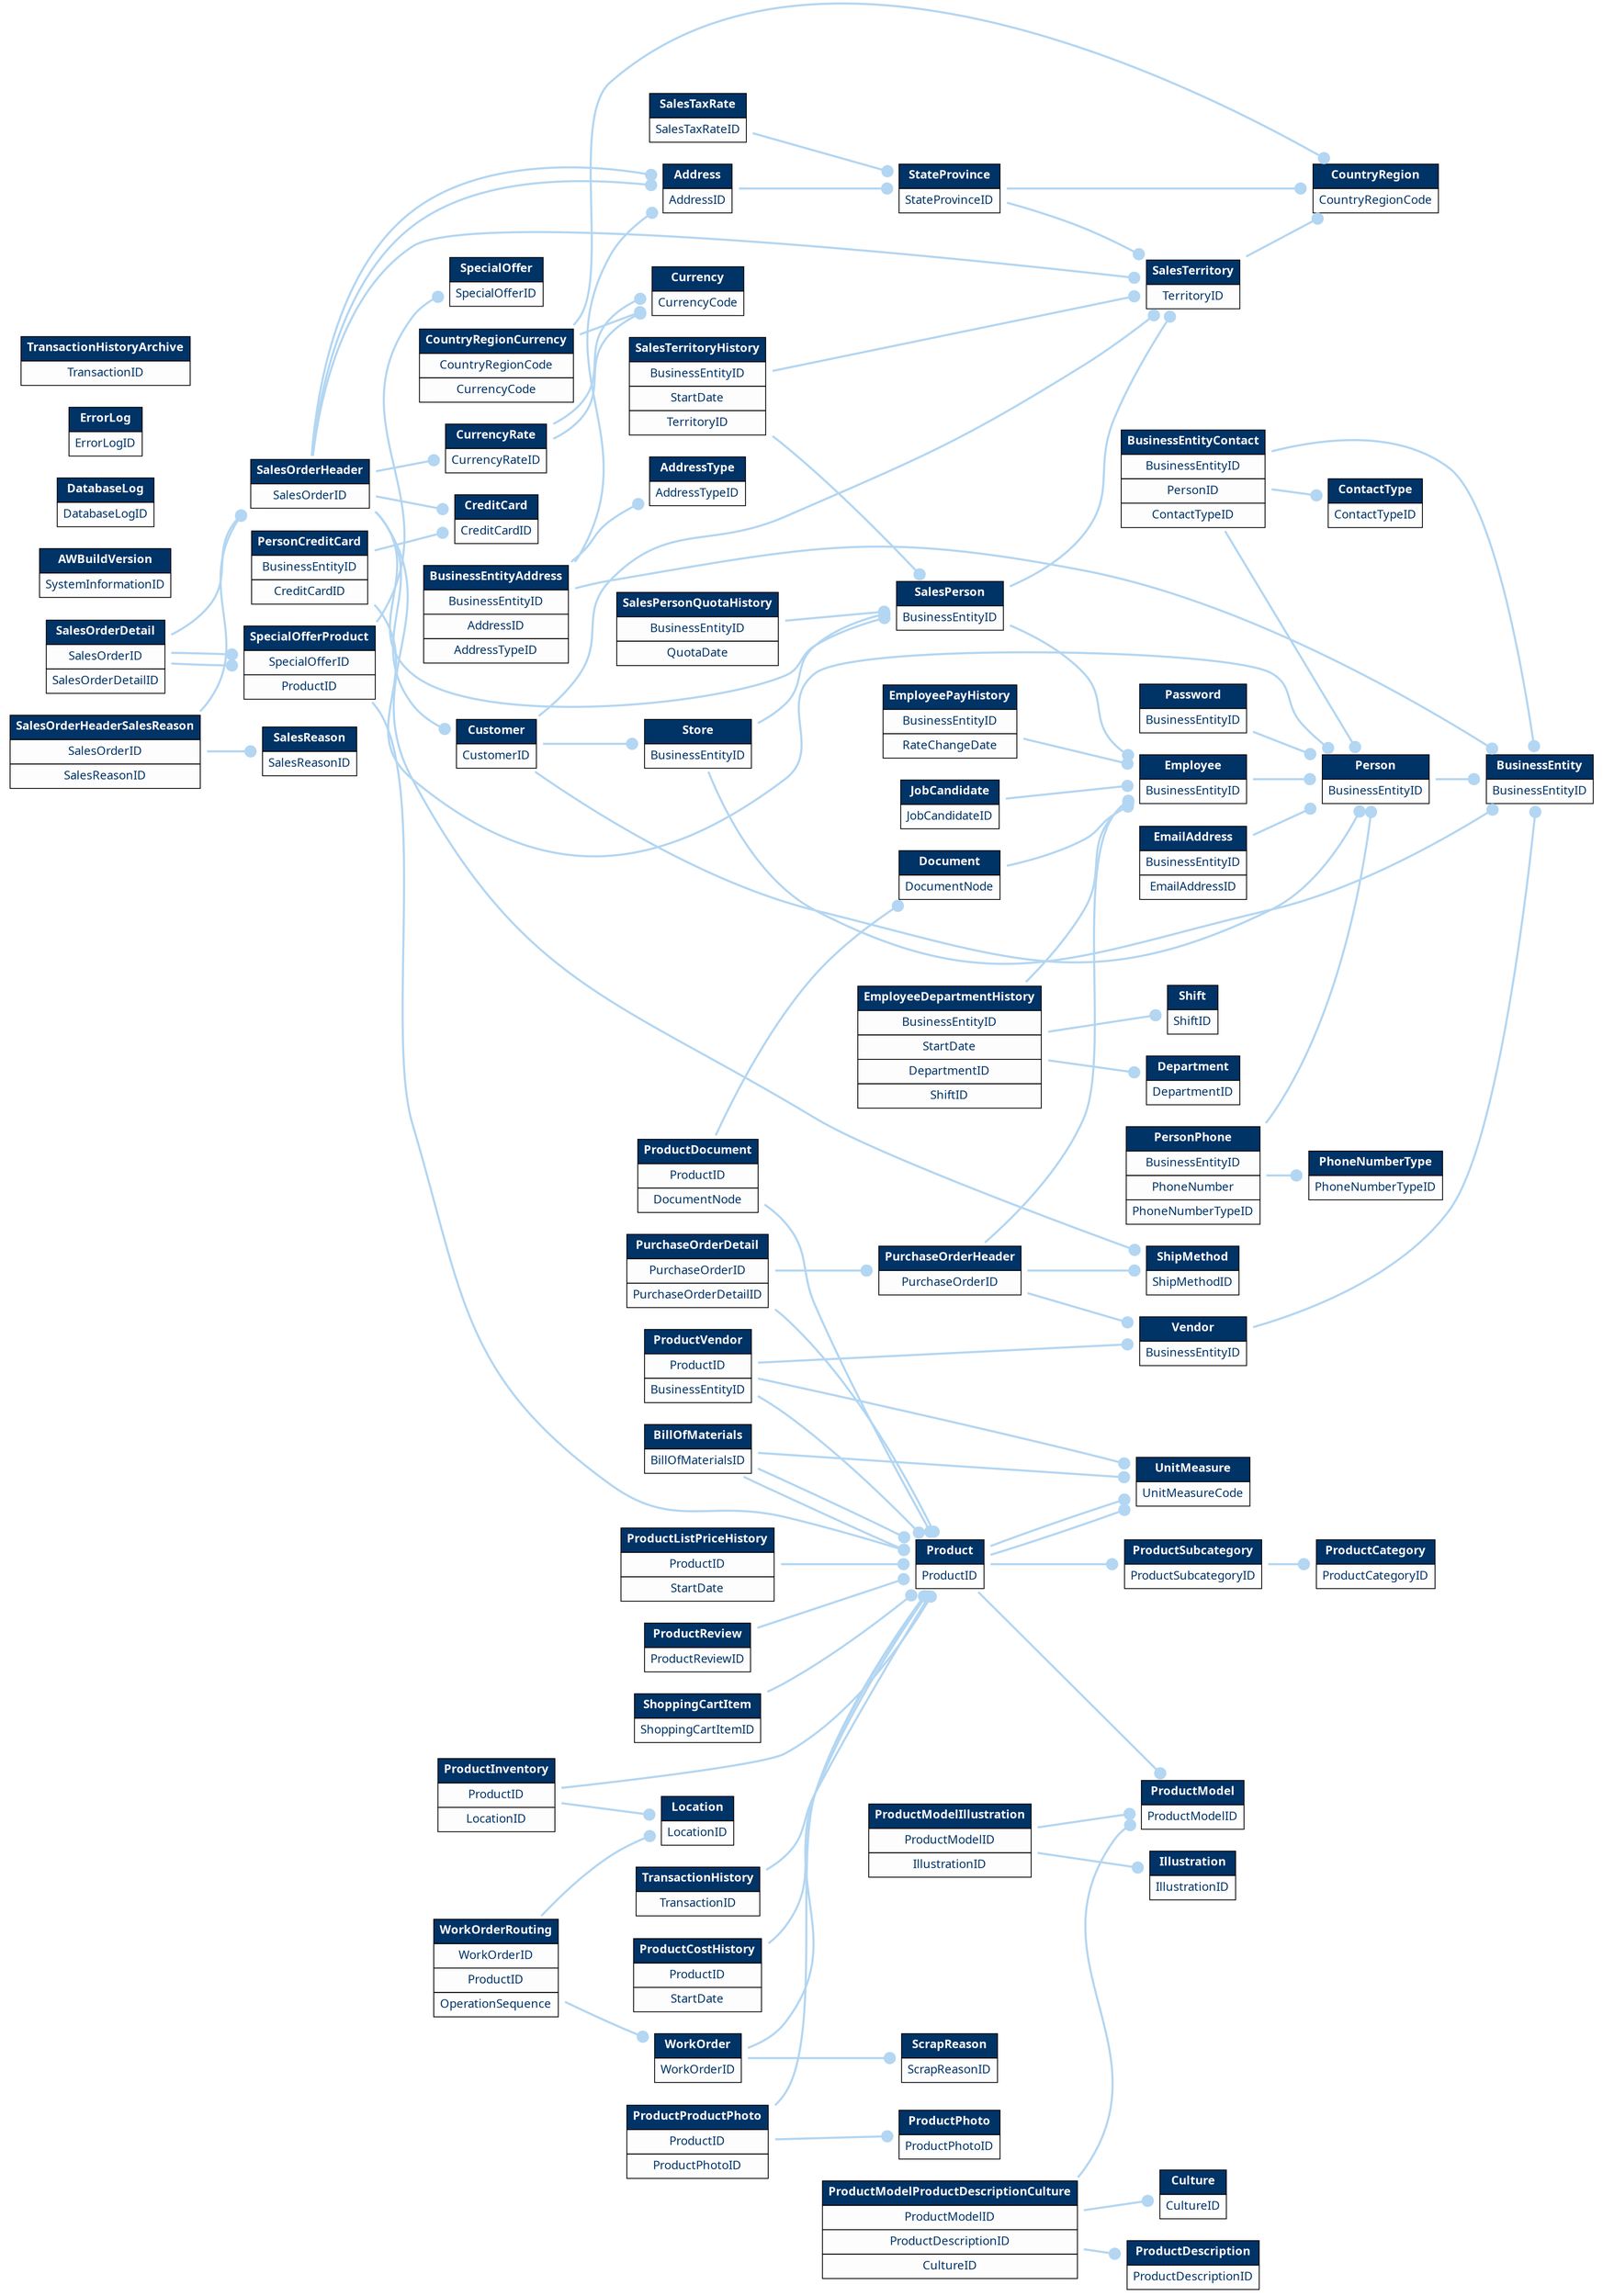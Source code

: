 digraph schema {
  rankdir=LR;
  node [shape=plaintext fontname="Segoe UI"];
  Address [label=<
    <table border="0" cellborder="1" cellspacing="0" cellpadding="6" bgcolor="#fdfdfd" style="rounded">
      <tr><td bgcolor="#003366" port="header"><font color="white"><b>Address</b></font></td></tr>
      <tr><td port="AddressID"><font color="#003366">AddressID</font></td></tr>
    </table>
  >];
  AddressType [label=<
    <table border="0" cellborder="1" cellspacing="0" cellpadding="6" bgcolor="#fdfdfd" style="rounded">
      <tr><td bgcolor="#003366" port="header"><font color="white"><b>AddressType</b></font></td></tr>
      <tr><td port="AddressTypeID"><font color="#003366">AddressTypeID</font></td></tr>
    </table>
  >];
  AWBuildVersion [label=<
    <table border="0" cellborder="1" cellspacing="0" cellpadding="6" bgcolor="#fdfdfd" style="rounded">
      <tr><td bgcolor="#003366" port="header"><font color="white"><b>AWBuildVersion</b></font></td></tr>
      <tr><td port="SystemInformationID"><font color="#003366">SystemInformationID</font></td></tr>
    </table>
  >];
  BillOfMaterials [label=<
    <table border="0" cellborder="1" cellspacing="0" cellpadding="6" bgcolor="#fdfdfd" style="rounded">
      <tr><td bgcolor="#003366" port="header"><font color="white"><b>BillOfMaterials</b></font></td></tr>
      <tr><td port="BillOfMaterialsID"><font color="#003366">BillOfMaterialsID</font></td></tr>
    </table>
  >];
  BusinessEntity [label=<
    <table border="0" cellborder="1" cellspacing="0" cellpadding="6" bgcolor="#fdfdfd" style="rounded">
      <tr><td bgcolor="#003366" port="header"><font color="white"><b>BusinessEntity</b></font></td></tr>
      <tr><td port="BusinessEntityID"><font color="#003366">BusinessEntityID</font></td></tr>
    </table>
  >];
  BusinessEntityAddress [label=<
    <table border="0" cellborder="1" cellspacing="0" cellpadding="6" bgcolor="#fdfdfd" style="rounded">
      <tr><td bgcolor="#003366" port="header"><font color="white"><b>BusinessEntityAddress</b></font></td></tr>
      <tr><td port="BusinessEntityID"><font color="#003366">BusinessEntityID</font></td></tr>
      <tr><td port="AddressID"><font color="#003366">AddressID</font></td></tr>
      <tr><td port="AddressTypeID"><font color="#003366">AddressTypeID</font></td></tr>
    </table>
  >];
  BusinessEntityContact [label=<
    <table border="0" cellborder="1" cellspacing="0" cellpadding="6" bgcolor="#fdfdfd" style="rounded">
      <tr><td bgcolor="#003366" port="header"><font color="white"><b>BusinessEntityContact</b></font></td></tr>
      <tr><td port="BusinessEntityID"><font color="#003366">BusinessEntityID</font></td></tr>
      <tr><td port="PersonID"><font color="#003366">PersonID</font></td></tr>
      <tr><td port="ContactTypeID"><font color="#003366">ContactTypeID</font></td></tr>
    </table>
  >];
  ContactType [label=<
    <table border="0" cellborder="1" cellspacing="0" cellpadding="6" bgcolor="#fdfdfd" style="rounded">
      <tr><td bgcolor="#003366" port="header"><font color="white"><b>ContactType</b></font></td></tr>
      <tr><td port="ContactTypeID"><font color="#003366">ContactTypeID</font></td></tr>
    </table>
  >];
  CountryRegion [label=<
    <table border="0" cellborder="1" cellspacing="0" cellpadding="6" bgcolor="#fdfdfd" style="rounded">
      <tr><td bgcolor="#003366" port="header"><font color="white"><b>CountryRegion</b></font></td></tr>
      <tr><td port="CountryRegionCode"><font color="#003366">CountryRegionCode</font></td></tr>
    </table>
  >];
  CountryRegionCurrency [label=<
    <table border="0" cellborder="1" cellspacing="0" cellpadding="6" bgcolor="#fdfdfd" style="rounded">
      <tr><td bgcolor="#003366" port="header"><font color="white"><b>CountryRegionCurrency</b></font></td></tr>
      <tr><td port="CountryRegionCode"><font color="#003366">CountryRegionCode</font></td></tr>
      <tr><td port="CurrencyCode"><font color="#003366">CurrencyCode</font></td></tr>
    </table>
  >];
  CreditCard [label=<
    <table border="0" cellborder="1" cellspacing="0" cellpadding="6" bgcolor="#fdfdfd" style="rounded">
      <tr><td bgcolor="#003366" port="header"><font color="white"><b>CreditCard</b></font></td></tr>
      <tr><td port="CreditCardID"><font color="#003366">CreditCardID</font></td></tr>
    </table>
  >];
  Culture [label=<
    <table border="0" cellborder="1" cellspacing="0" cellpadding="6" bgcolor="#fdfdfd" style="rounded">
      <tr><td bgcolor="#003366" port="header"><font color="white"><b>Culture</b></font></td></tr>
      <tr><td port="CultureID"><font color="#003366">CultureID</font></td></tr>
    </table>
  >];
  Currency [label=<
    <table border="0" cellborder="1" cellspacing="0" cellpadding="6" bgcolor="#fdfdfd" style="rounded">
      <tr><td bgcolor="#003366" port="header"><font color="white"><b>Currency</b></font></td></tr>
      <tr><td port="CurrencyCode"><font color="#003366">CurrencyCode</font></td></tr>
    </table>
  >];
  CurrencyRate [label=<
    <table border="0" cellborder="1" cellspacing="0" cellpadding="6" bgcolor="#fdfdfd" style="rounded">
      <tr><td bgcolor="#003366" port="header"><font color="white"><b>CurrencyRate</b></font></td></tr>
      <tr><td port="CurrencyRateID"><font color="#003366">CurrencyRateID</font></td></tr>
    </table>
  >];
  Customer [label=<
    <table border="0" cellborder="1" cellspacing="0" cellpadding="6" bgcolor="#fdfdfd" style="rounded">
      <tr><td bgcolor="#003366" port="header"><font color="white"><b>Customer</b></font></td></tr>
      <tr><td port="CustomerID"><font color="#003366">CustomerID</font></td></tr>
    </table>
  >];
  DatabaseLog [label=<
    <table border="0" cellborder="1" cellspacing="0" cellpadding="6" bgcolor="#fdfdfd" style="rounded">
      <tr><td bgcolor="#003366" port="header"><font color="white"><b>DatabaseLog</b></font></td></tr>
      <tr><td port="DatabaseLogID"><font color="#003366">DatabaseLogID</font></td></tr>
    </table>
  >];
  Department [label=<
    <table border="0" cellborder="1" cellspacing="0" cellpadding="6" bgcolor="#fdfdfd" style="rounded">
      <tr><td bgcolor="#003366" port="header"><font color="white"><b>Department</b></font></td></tr>
      <tr><td port="DepartmentID"><font color="#003366">DepartmentID</font></td></tr>
    </table>
  >];
  Document [label=<
    <table border="0" cellborder="1" cellspacing="0" cellpadding="6" bgcolor="#fdfdfd" style="rounded">
      <tr><td bgcolor="#003366" port="header"><font color="white"><b>Document</b></font></td></tr>
      <tr><td port="DocumentNode"><font color="#003366">DocumentNode</font></td></tr>
    </table>
  >];
  EmailAddress [label=<
    <table border="0" cellborder="1" cellspacing="0" cellpadding="6" bgcolor="#fdfdfd" style="rounded">
      <tr><td bgcolor="#003366" port="header"><font color="white"><b>EmailAddress</b></font></td></tr>
      <tr><td port="BusinessEntityID"><font color="#003366">BusinessEntityID</font></td></tr>
      <tr><td port="EmailAddressID"><font color="#003366">EmailAddressID</font></td></tr>
    </table>
  >];
  Employee [label=<
    <table border="0" cellborder="1" cellspacing="0" cellpadding="6" bgcolor="#fdfdfd" style="rounded">
      <tr><td bgcolor="#003366" port="header"><font color="white"><b>Employee</b></font></td></tr>
      <tr><td port="BusinessEntityID"><font color="#003366">BusinessEntityID</font></td></tr>
    </table>
  >];
  EmployeeDepartmentHistory [label=<
    <table border="0" cellborder="1" cellspacing="0" cellpadding="6" bgcolor="#fdfdfd" style="rounded">
      <tr><td bgcolor="#003366" port="header"><font color="white"><b>EmployeeDepartmentHistory</b></font></td></tr>
      <tr><td port="BusinessEntityID"><font color="#003366">BusinessEntityID</font></td></tr>
      <tr><td port="StartDate"><font color="#003366">StartDate</font></td></tr>
      <tr><td port="DepartmentID"><font color="#003366">DepartmentID</font></td></tr>
      <tr><td port="ShiftID"><font color="#003366">ShiftID</font></td></tr>
    </table>
  >];
  EmployeePayHistory [label=<
    <table border="0" cellborder="1" cellspacing="0" cellpadding="6" bgcolor="#fdfdfd" style="rounded">
      <tr><td bgcolor="#003366" port="header"><font color="white"><b>EmployeePayHistory</b></font></td></tr>
      <tr><td port="BusinessEntityID"><font color="#003366">BusinessEntityID</font></td></tr>
      <tr><td port="RateChangeDate"><font color="#003366">RateChangeDate</font></td></tr>
    </table>
  >];
  ErrorLog [label=<
    <table border="0" cellborder="1" cellspacing="0" cellpadding="6" bgcolor="#fdfdfd" style="rounded">
      <tr><td bgcolor="#003366" port="header"><font color="white"><b>ErrorLog</b></font></td></tr>
      <tr><td port="ErrorLogID"><font color="#003366">ErrorLogID</font></td></tr>
    </table>
  >];
  Illustration [label=<
    <table border="0" cellborder="1" cellspacing="0" cellpadding="6" bgcolor="#fdfdfd" style="rounded">
      <tr><td bgcolor="#003366" port="header"><font color="white"><b>Illustration</b></font></td></tr>
      <tr><td port="IllustrationID"><font color="#003366">IllustrationID</font></td></tr>
    </table>
  >];
  JobCandidate [label=<
    <table border="0" cellborder="1" cellspacing="0" cellpadding="6" bgcolor="#fdfdfd" style="rounded">
      <tr><td bgcolor="#003366" port="header"><font color="white"><b>JobCandidate</b></font></td></tr>
      <tr><td port="JobCandidateID"><font color="#003366">JobCandidateID</font></td></tr>
    </table>
  >];
  Location [label=<
    <table border="0" cellborder="1" cellspacing="0" cellpadding="6" bgcolor="#fdfdfd" style="rounded">
      <tr><td bgcolor="#003366" port="header"><font color="white"><b>Location</b></font></td></tr>
      <tr><td port="LocationID"><font color="#003366">LocationID</font></td></tr>
    </table>
  >];
  Password [label=<
    <table border="0" cellborder="1" cellspacing="0" cellpadding="6" bgcolor="#fdfdfd" style="rounded">
      <tr><td bgcolor="#003366" port="header"><font color="white"><b>Password</b></font></td></tr>
      <tr><td port="BusinessEntityID"><font color="#003366">BusinessEntityID</font></td></tr>
    </table>
  >];
  Person [label=<
    <table border="0" cellborder="1" cellspacing="0" cellpadding="6" bgcolor="#fdfdfd" style="rounded">
      <tr><td bgcolor="#003366" port="header"><font color="white"><b>Person</b></font></td></tr>
      <tr><td port="BusinessEntityID"><font color="#003366">BusinessEntityID</font></td></tr>
    </table>
  >];
  PersonCreditCard [label=<
    <table border="0" cellborder="1" cellspacing="0" cellpadding="6" bgcolor="#fdfdfd" style="rounded">
      <tr><td bgcolor="#003366" port="header"><font color="white"><b>PersonCreditCard</b></font></td></tr>
      <tr><td port="BusinessEntityID"><font color="#003366">BusinessEntityID</font></td></tr>
      <tr><td port="CreditCardID"><font color="#003366">CreditCardID</font></td></tr>
    </table>
  >];
  PersonPhone [label=<
    <table border="0" cellborder="1" cellspacing="0" cellpadding="6" bgcolor="#fdfdfd" style="rounded">
      <tr><td bgcolor="#003366" port="header"><font color="white"><b>PersonPhone</b></font></td></tr>
      <tr><td port="BusinessEntityID"><font color="#003366">BusinessEntityID</font></td></tr>
      <tr><td port="PhoneNumber"><font color="#003366">PhoneNumber</font></td></tr>
      <tr><td port="PhoneNumberTypeID"><font color="#003366">PhoneNumberTypeID</font></td></tr>
    </table>
  >];
  PhoneNumberType [label=<
    <table border="0" cellborder="1" cellspacing="0" cellpadding="6" bgcolor="#fdfdfd" style="rounded">
      <tr><td bgcolor="#003366" port="header"><font color="white"><b>PhoneNumberType</b></font></td></tr>
      <tr><td port="PhoneNumberTypeID"><font color="#003366">PhoneNumberTypeID</font></td></tr>
    </table>
  >];
  Product [label=<
    <table border="0" cellborder="1" cellspacing="0" cellpadding="6" bgcolor="#fdfdfd" style="rounded">
      <tr><td bgcolor="#003366" port="header"><font color="white"><b>Product</b></font></td></tr>
      <tr><td port="ProductID"><font color="#003366">ProductID</font></td></tr>
    </table>
  >];
  ProductCategory [label=<
    <table border="0" cellborder="1" cellspacing="0" cellpadding="6" bgcolor="#fdfdfd" style="rounded">
      <tr><td bgcolor="#003366" port="header"><font color="white"><b>ProductCategory</b></font></td></tr>
      <tr><td port="ProductCategoryID"><font color="#003366">ProductCategoryID</font></td></tr>
    </table>
  >];
  ProductCostHistory [label=<
    <table border="0" cellborder="1" cellspacing="0" cellpadding="6" bgcolor="#fdfdfd" style="rounded">
      <tr><td bgcolor="#003366" port="header"><font color="white"><b>ProductCostHistory</b></font></td></tr>
      <tr><td port="ProductID"><font color="#003366">ProductID</font></td></tr>
      <tr><td port="StartDate"><font color="#003366">StartDate</font></td></tr>
    </table>
  >];
  ProductDescription [label=<
    <table border="0" cellborder="1" cellspacing="0" cellpadding="6" bgcolor="#fdfdfd" style="rounded">
      <tr><td bgcolor="#003366" port="header"><font color="white"><b>ProductDescription</b></font></td></tr>
      <tr><td port="ProductDescriptionID"><font color="#003366">ProductDescriptionID</font></td></tr>
    </table>
  >];
  ProductDocument [label=<
    <table border="0" cellborder="1" cellspacing="0" cellpadding="6" bgcolor="#fdfdfd" style="rounded">
      <tr><td bgcolor="#003366" port="header"><font color="white"><b>ProductDocument</b></font></td></tr>
      <tr><td port="ProductID"><font color="#003366">ProductID</font></td></tr>
      <tr><td port="DocumentNode"><font color="#003366">DocumentNode</font></td></tr>
    </table>
  >];
  ProductInventory [label=<
    <table border="0" cellborder="1" cellspacing="0" cellpadding="6" bgcolor="#fdfdfd" style="rounded">
      <tr><td bgcolor="#003366" port="header"><font color="white"><b>ProductInventory</b></font></td></tr>
      <tr><td port="ProductID"><font color="#003366">ProductID</font></td></tr>
      <tr><td port="LocationID"><font color="#003366">LocationID</font></td></tr>
    </table>
  >];
  ProductListPriceHistory [label=<
    <table border="0" cellborder="1" cellspacing="0" cellpadding="6" bgcolor="#fdfdfd" style="rounded">
      <tr><td bgcolor="#003366" port="header"><font color="white"><b>ProductListPriceHistory</b></font></td></tr>
      <tr><td port="ProductID"><font color="#003366">ProductID</font></td></tr>
      <tr><td port="StartDate"><font color="#003366">StartDate</font></td></tr>
    </table>
  >];
  ProductModel [label=<
    <table border="0" cellborder="1" cellspacing="0" cellpadding="6" bgcolor="#fdfdfd" style="rounded">
      <tr><td bgcolor="#003366" port="header"><font color="white"><b>ProductModel</b></font></td></tr>
      <tr><td port="ProductModelID"><font color="#003366">ProductModelID</font></td></tr>
    </table>
  >];
  ProductModelIllustration [label=<
    <table border="0" cellborder="1" cellspacing="0" cellpadding="6" bgcolor="#fdfdfd" style="rounded">
      <tr><td bgcolor="#003366" port="header"><font color="white"><b>ProductModelIllustration</b></font></td></tr>
      <tr><td port="ProductModelID"><font color="#003366">ProductModelID</font></td></tr>
      <tr><td port="IllustrationID"><font color="#003366">IllustrationID</font></td></tr>
    </table>
  >];
  ProductModelProductDescriptionCulture [label=<
    <table border="0" cellborder="1" cellspacing="0" cellpadding="6" bgcolor="#fdfdfd" style="rounded">
      <tr><td bgcolor="#003366" port="header"><font color="white"><b>ProductModelProductDescriptionCulture</b></font></td></tr>
      <tr><td port="ProductModelID"><font color="#003366">ProductModelID</font></td></tr>
      <tr><td port="ProductDescriptionID"><font color="#003366">ProductDescriptionID</font></td></tr>
      <tr><td port="CultureID"><font color="#003366">CultureID</font></td></tr>
    </table>
  >];
  ProductPhoto [label=<
    <table border="0" cellborder="1" cellspacing="0" cellpadding="6" bgcolor="#fdfdfd" style="rounded">
      <tr><td bgcolor="#003366" port="header"><font color="white"><b>ProductPhoto</b></font></td></tr>
      <tr><td port="ProductPhotoID"><font color="#003366">ProductPhotoID</font></td></tr>
    </table>
  >];
  ProductProductPhoto [label=<
    <table border="0" cellborder="1" cellspacing="0" cellpadding="6" bgcolor="#fdfdfd" style="rounded">
      <tr><td bgcolor="#003366" port="header"><font color="white"><b>ProductProductPhoto</b></font></td></tr>
      <tr><td port="ProductID"><font color="#003366">ProductID</font></td></tr>
      <tr><td port="ProductPhotoID"><font color="#003366">ProductPhotoID</font></td></tr>
    </table>
  >];
  ProductReview [label=<
    <table border="0" cellborder="1" cellspacing="0" cellpadding="6" bgcolor="#fdfdfd" style="rounded">
      <tr><td bgcolor="#003366" port="header"><font color="white"><b>ProductReview</b></font></td></tr>
      <tr><td port="ProductReviewID"><font color="#003366">ProductReviewID</font></td></tr>
    </table>
  >];
  ProductSubcategory [label=<
    <table border="0" cellborder="1" cellspacing="0" cellpadding="6" bgcolor="#fdfdfd" style="rounded">
      <tr><td bgcolor="#003366" port="header"><font color="white"><b>ProductSubcategory</b></font></td></tr>
      <tr><td port="ProductSubcategoryID"><font color="#003366">ProductSubcategoryID</font></td></tr>
    </table>
  >];
  ProductVendor [label=<
    <table border="0" cellborder="1" cellspacing="0" cellpadding="6" bgcolor="#fdfdfd" style="rounded">
      <tr><td bgcolor="#003366" port="header"><font color="white"><b>ProductVendor</b></font></td></tr>
      <tr><td port="ProductID"><font color="#003366">ProductID</font></td></tr>
      <tr><td port="BusinessEntityID"><font color="#003366">BusinessEntityID</font></td></tr>
    </table>
  >];
  PurchaseOrderDetail [label=<
    <table border="0" cellborder="1" cellspacing="0" cellpadding="6" bgcolor="#fdfdfd" style="rounded">
      <tr><td bgcolor="#003366" port="header"><font color="white"><b>PurchaseOrderDetail</b></font></td></tr>
      <tr><td port="PurchaseOrderID"><font color="#003366">PurchaseOrderID</font></td></tr>
      <tr><td port="PurchaseOrderDetailID"><font color="#003366">PurchaseOrderDetailID</font></td></tr>
    </table>
  >];
  PurchaseOrderHeader [label=<
    <table border="0" cellborder="1" cellspacing="0" cellpadding="6" bgcolor="#fdfdfd" style="rounded">
      <tr><td bgcolor="#003366" port="header"><font color="white"><b>PurchaseOrderHeader</b></font></td></tr>
      <tr><td port="PurchaseOrderID"><font color="#003366">PurchaseOrderID</font></td></tr>
    </table>
  >];
  SalesOrderDetail [label=<
    <table border="0" cellborder="1" cellspacing="0" cellpadding="6" bgcolor="#fdfdfd" style="rounded">
      <tr><td bgcolor="#003366" port="header"><font color="white"><b>SalesOrderDetail</b></font></td></tr>
      <tr><td port="SalesOrderID"><font color="#003366">SalesOrderID</font></td></tr>
      <tr><td port="SalesOrderDetailID"><font color="#003366">SalesOrderDetailID</font></td></tr>
    </table>
  >];
  SalesOrderHeader [label=<
    <table border="0" cellborder="1" cellspacing="0" cellpadding="6" bgcolor="#fdfdfd" style="rounded">
      <tr><td bgcolor="#003366" port="header"><font color="white"><b>SalesOrderHeader</b></font></td></tr>
      <tr><td port="SalesOrderID"><font color="#003366">SalesOrderID</font></td></tr>
    </table>
  >];
  SalesOrderHeaderSalesReason [label=<
    <table border="0" cellborder="1" cellspacing="0" cellpadding="6" bgcolor="#fdfdfd" style="rounded">
      <tr><td bgcolor="#003366" port="header"><font color="white"><b>SalesOrderHeaderSalesReason</b></font></td></tr>
      <tr><td port="SalesOrderID"><font color="#003366">SalesOrderID</font></td></tr>
      <tr><td port="SalesReasonID"><font color="#003366">SalesReasonID</font></td></tr>
    </table>
  >];
  SalesPerson [label=<
    <table border="0" cellborder="1" cellspacing="0" cellpadding="6" bgcolor="#fdfdfd" style="rounded">
      <tr><td bgcolor="#003366" port="header"><font color="white"><b>SalesPerson</b></font></td></tr>
      <tr><td port="BusinessEntityID"><font color="#003366">BusinessEntityID</font></td></tr>
    </table>
  >];
  SalesPersonQuotaHistory [label=<
    <table border="0" cellborder="1" cellspacing="0" cellpadding="6" bgcolor="#fdfdfd" style="rounded">
      <tr><td bgcolor="#003366" port="header"><font color="white"><b>SalesPersonQuotaHistory</b></font></td></tr>
      <tr><td port="BusinessEntityID"><font color="#003366">BusinessEntityID</font></td></tr>
      <tr><td port="QuotaDate"><font color="#003366">QuotaDate</font></td></tr>
    </table>
  >];
  SalesReason [label=<
    <table border="0" cellborder="1" cellspacing="0" cellpadding="6" bgcolor="#fdfdfd" style="rounded">
      <tr><td bgcolor="#003366" port="header"><font color="white"><b>SalesReason</b></font></td></tr>
      <tr><td port="SalesReasonID"><font color="#003366">SalesReasonID</font></td></tr>
    </table>
  >];
  SalesTaxRate [label=<
    <table border="0" cellborder="1" cellspacing="0" cellpadding="6" bgcolor="#fdfdfd" style="rounded">
      <tr><td bgcolor="#003366" port="header"><font color="white"><b>SalesTaxRate</b></font></td></tr>
      <tr><td port="SalesTaxRateID"><font color="#003366">SalesTaxRateID</font></td></tr>
    </table>
  >];
  SalesTerritory [label=<
    <table border="0" cellborder="1" cellspacing="0" cellpadding="6" bgcolor="#fdfdfd" style="rounded">
      <tr><td bgcolor="#003366" port="header"><font color="white"><b>SalesTerritory</b></font></td></tr>
      <tr><td port="TerritoryID"><font color="#003366">TerritoryID</font></td></tr>
    </table>
  >];
  SalesTerritoryHistory [label=<
    <table border="0" cellborder="1" cellspacing="0" cellpadding="6" bgcolor="#fdfdfd" style="rounded">
      <tr><td bgcolor="#003366" port="header"><font color="white"><b>SalesTerritoryHistory</b></font></td></tr>
      <tr><td port="BusinessEntityID"><font color="#003366">BusinessEntityID</font></td></tr>
      <tr><td port="StartDate"><font color="#003366">StartDate</font></td></tr>
      <tr><td port="TerritoryID"><font color="#003366">TerritoryID</font></td></tr>
    </table>
  >];
  ScrapReason [label=<
    <table border="0" cellborder="1" cellspacing="0" cellpadding="6" bgcolor="#fdfdfd" style="rounded">
      <tr><td bgcolor="#003366" port="header"><font color="white"><b>ScrapReason</b></font></td></tr>
      <tr><td port="ScrapReasonID"><font color="#003366">ScrapReasonID</font></td></tr>
    </table>
  >];
  Shift [label=<
    <table border="0" cellborder="1" cellspacing="0" cellpadding="6" bgcolor="#fdfdfd" style="rounded">
      <tr><td bgcolor="#003366" port="header"><font color="white"><b>Shift</b></font></td></tr>
      <tr><td port="ShiftID"><font color="#003366">ShiftID</font></td></tr>
    </table>
  >];
  ShipMethod [label=<
    <table border="0" cellborder="1" cellspacing="0" cellpadding="6" bgcolor="#fdfdfd" style="rounded">
      <tr><td bgcolor="#003366" port="header"><font color="white"><b>ShipMethod</b></font></td></tr>
      <tr><td port="ShipMethodID"><font color="#003366">ShipMethodID</font></td></tr>
    </table>
  >];
  ShoppingCartItem [label=<
    <table border="0" cellborder="1" cellspacing="0" cellpadding="6" bgcolor="#fdfdfd" style="rounded">
      <tr><td bgcolor="#003366" port="header"><font color="white"><b>ShoppingCartItem</b></font></td></tr>
      <tr><td port="ShoppingCartItemID"><font color="#003366">ShoppingCartItemID</font></td></tr>
    </table>
  >];
  SpecialOffer [label=<
    <table border="0" cellborder="1" cellspacing="0" cellpadding="6" bgcolor="#fdfdfd" style="rounded">
      <tr><td bgcolor="#003366" port="header"><font color="white"><b>SpecialOffer</b></font></td></tr>
      <tr><td port="SpecialOfferID"><font color="#003366">SpecialOfferID</font></td></tr>
    </table>
  >];
  SpecialOfferProduct [label=<
    <table border="0" cellborder="1" cellspacing="0" cellpadding="6" bgcolor="#fdfdfd" style="rounded">
      <tr><td bgcolor="#003366" port="header"><font color="white"><b>SpecialOfferProduct</b></font></td></tr>
      <tr><td port="SpecialOfferID"><font color="#003366">SpecialOfferID</font></td></tr>
      <tr><td port="ProductID"><font color="#003366">ProductID</font></td></tr>
    </table>
  >];
  StateProvince [label=<
    <table border="0" cellborder="1" cellspacing="0" cellpadding="6" bgcolor="#fdfdfd" style="rounded">
      <tr><td bgcolor="#003366" port="header"><font color="white"><b>StateProvince</b></font></td></tr>
      <tr><td port="StateProvinceID"><font color="#003366">StateProvinceID</font></td></tr>
    </table>
  >];
  Store [label=<
    <table border="0" cellborder="1" cellspacing="0" cellpadding="6" bgcolor="#fdfdfd" style="rounded">
      <tr><td bgcolor="#003366" port="header"><font color="white"><b>Store</b></font></td></tr>
      <tr><td port="BusinessEntityID"><font color="#003366">BusinessEntityID</font></td></tr>
    </table>
  >];
  TransactionHistory [label=<
    <table border="0" cellborder="1" cellspacing="0" cellpadding="6" bgcolor="#fdfdfd" style="rounded">
      <tr><td bgcolor="#003366" port="header"><font color="white"><b>TransactionHistory</b></font></td></tr>
      <tr><td port="TransactionID"><font color="#003366">TransactionID</font></td></tr>
    </table>
  >];
  TransactionHistoryArchive [label=<
    <table border="0" cellborder="1" cellspacing="0" cellpadding="6" bgcolor="#fdfdfd" style="rounded">
      <tr><td bgcolor="#003366" port="header"><font color="white"><b>TransactionHistoryArchive</b></font></td></tr>
      <tr><td port="TransactionID"><font color="#003366">TransactionID</font></td></tr>
    </table>
  >];
  UnitMeasure [label=<
    <table border="0" cellborder="1" cellspacing="0" cellpadding="6" bgcolor="#fdfdfd" style="rounded">
      <tr><td bgcolor="#003366" port="header"><font color="white"><b>UnitMeasure</b></font></td></tr>
      <tr><td port="UnitMeasureCode"><font color="#003366">UnitMeasureCode</font></td></tr>
    </table>
  >];
  Vendor [label=<
    <table border="0" cellborder="1" cellspacing="0" cellpadding="6" bgcolor="#fdfdfd" style="rounded">
      <tr><td bgcolor="#003366" port="header"><font color="white"><b>Vendor</b></font></td></tr>
      <tr><td port="BusinessEntityID"><font color="#003366">BusinessEntityID</font></td></tr>
    </table>
  >];
  WorkOrder [label=<
    <table border="0" cellborder="1" cellspacing="0" cellpadding="6" bgcolor="#fdfdfd" style="rounded">
      <tr><td bgcolor="#003366" port="header"><font color="white"><b>WorkOrder</b></font></td></tr>
      <tr><td port="WorkOrderID"><font color="#003366">WorkOrderID</font></td></tr>
    </table>
  >];
  WorkOrderRouting [label=<
    <table border="0" cellborder="1" cellspacing="0" cellpadding="6" bgcolor="#fdfdfd" style="rounded">
      <tr><td bgcolor="#003366" port="header"><font color="white"><b>WorkOrderRouting</b></font></td></tr>
      <tr><td port="WorkOrderID"><font color="#003366">WorkOrderID</font></td></tr>
      <tr><td port="ProductID"><font color="#003366">ProductID</font></td></tr>
      <tr><td port="OperationSequence"><font color="#003366">OperationSequence</font></td></tr>
    </table>
  >];
  SalesTaxRate -> StateProvince [
    color="#b3d6f2",
    penwidth=2.5,
    arrowhead=dot,
    arrowsize=1.5,
    style=solid,
    URL="data:text/html,%3Cb%3Eeach%20%3Cb%3ESalesTaxRate%3C%2Fb%3E%20may%20have%20multiple%20%3Cb%3EStateProvince%3C%2Fb%3E%3C%2Fb%3E"
  ];
  PersonCreditCard -> Person [
    color="#b3d6f2",
    penwidth=2.5,
    arrowhead=dot,
    arrowsize=1.5,
    style=solid,
    URL="data:text/html,%3Cb%3Eeach%20%3Cb%3EPersonCreditCard%3C%2Fb%3E%20may%20have%20multiple%20%3Cb%3EPerson%3C%2Fb%3E%3C%2Fb%3E"
  ];
  PersonCreditCard -> CreditCard [
    color="#b3d6f2",
    penwidth=2.5,
    arrowhead=dot,
    arrowsize=1.5,
    style=solid,
    URL="data:text/html,%3Cb%3Eeach%20%3Cb%3EPersonCreditCard%3C%2Fb%3E%20may%20have%20multiple%20%3Cb%3ECreditCard%3C%2Fb%3E%3C%2Fb%3E"
  ];
  PersonPhone -> Person [
    color="#b3d6f2",
    penwidth=2.5,
    arrowhead=dot,
    arrowsize=1.5,
    style=solid,
    URL="data:text/html,%3Cb%3Eeach%20%3Cb%3EPersonPhone%3C%2Fb%3E%20may%20have%20multiple%20%3Cb%3EPerson%3C%2Fb%3E%3C%2Fb%3E"
  ];
  PersonPhone -> PhoneNumberType [
    color="#b3d6f2",
    penwidth=2.5,
    arrowhead=dot,
    arrowsize=1.5,
    style=solid,
    URL="data:text/html,%3Cb%3Eeach%20%3Cb%3EPersonPhone%3C%2Fb%3E%20may%20have%20multiple%20%3Cb%3EPhoneNumberType%3C%2Fb%3E%3C%2Fb%3E"
  ];
  SalesTerritory -> CountryRegion [
    color="#b3d6f2",
    penwidth=2.5,
    arrowhead=dot,
    arrowsize=1.5,
    style=solid,
    URL="data:text/html,%3Cb%3Eeach%20%3Cb%3ESalesTerritory%3C%2Fb%3E%20may%20have%20multiple%20%3Cb%3ECountryRegion%3C%2Fb%3E%3C%2Fb%3E"
  ];
  Product -> UnitMeasure [
    color="#b3d6f2",
    penwidth=2.5,
    arrowhead=dot,
    arrowsize=1.5,
    style=solid,
    URL="data:text/html,%3Cb%3Eeach%20%3Cb%3EProduct%3C%2Fb%3E%20may%20have%20multiple%20%3Cb%3EUnitMeasure%3C%2Fb%3E%3C%2Fb%3E"
  ];
  Product -> UnitMeasure [
    color="#b3d6f2",
    penwidth=2.5,
    arrowhead=dot,
    arrowsize=1.5,
    style=solid,
    URL="data:text/html,%3Cb%3Eeach%20%3Cb%3EProduct%3C%2Fb%3E%20may%20have%20multiple%20%3Cb%3EUnitMeasure%3C%2Fb%3E%3C%2Fb%3E"
  ];
  Product -> ProductSubcategory [
    color="#b3d6f2",
    penwidth=2.5,
    arrowhead=dot,
    arrowsize=1.5,
    style=solid,
    URL="data:text/html,%3Cb%3Eeach%20%3Cb%3EProduct%3C%2Fb%3E%20may%20have%20multiple%20%3Cb%3EProductSubcategory%3C%2Fb%3E%3C%2Fb%3E"
  ];
  Product -> ProductModel [
    color="#b3d6f2",
    penwidth=2.5,
    arrowhead=dot,
    arrowsize=1.5,
    style=solid,
    URL="data:text/html,%3Cb%3Eeach%20%3Cb%3EProduct%3C%2Fb%3E%20may%20have%20multiple%20%3Cb%3EProductModel%3C%2Fb%3E%3C%2Fb%3E"
  ];
  SalesTerritoryHistory -> SalesPerson [
    color="#b3d6f2",
    penwidth=2.5,
    arrowhead=dot,
    arrowsize=1.5,
    style=solid,
    URL="data:text/html,%3Cb%3Eeach%20%3Cb%3ESalesTerritoryHistory%3C%2Fb%3E%20may%20have%20multiple%20%3Cb%3ESalesPerson%3C%2Fb%3E%3C%2Fb%3E"
  ];
  SalesTerritoryHistory -> SalesTerritory [
    color="#b3d6f2",
    penwidth=2.5,
    arrowhead=dot,
    arrowsize=1.5,
    style=solid,
    URL="data:text/html,%3Cb%3Eeach%20%3Cb%3ESalesTerritoryHistory%3C%2Fb%3E%20may%20have%20multiple%20%3Cb%3ESalesTerritory%3C%2Fb%3E%3C%2Fb%3E"
  ];
  ProductCostHistory -> Product [
    color="#b3d6f2",
    penwidth=2.5,
    arrowhead=dot,
    arrowsize=1.5,
    style=solid,
    URL="data:text/html,%3Cb%3Eeach%20%3Cb%3EProductCostHistory%3C%2Fb%3E%20may%20have%20multiple%20%3Cb%3EProduct%3C%2Fb%3E%3C%2Fb%3E"
  ];
  ShoppingCartItem -> Product [
    color="#b3d6f2",
    penwidth=2.5,
    arrowhead=dot,
    arrowsize=1.5,
    style=solid,
    URL="data:text/html,%3Cb%3Eeach%20%3Cb%3EShoppingCartItem%3C%2Fb%3E%20may%20have%20multiple%20%3Cb%3EProduct%3C%2Fb%3E%3C%2Fb%3E"
  ];
  ProductDocument -> Product [
    color="#b3d6f2",
    penwidth=2.5,
    arrowhead=dot,
    arrowsize=1.5,
    style=solid,
    URL="data:text/html,%3Cb%3Eeach%20%3Cb%3EProductDocument%3C%2Fb%3E%20may%20have%20multiple%20%3Cb%3EProduct%3C%2Fb%3E%3C%2Fb%3E"
  ];
  ProductDocument -> Document [
    color="#b3d6f2",
    penwidth=2.5,
    arrowhead=dot,
    arrowsize=1.5,
    style=solid,
    URL="data:text/html,%3Cb%3Eeach%20%3Cb%3EProductDocument%3C%2Fb%3E%20may%20have%20multiple%20%3Cb%3EDocument%3C%2Fb%3E%3C%2Fb%3E"
  ];
  ProductInventory -> Product [
    color="#b3d6f2",
    penwidth=2.5,
    arrowhead=dot,
    arrowsize=1.5,
    style=solid,
    URL="data:text/html,%3Cb%3Eeach%20%3Cb%3EProductInventory%3C%2Fb%3E%20may%20have%20multiple%20%3Cb%3EProduct%3C%2Fb%3E%3C%2Fb%3E"
  ];
  ProductInventory -> Location [
    color="#b3d6f2",
    penwidth=2.5,
    arrowhead=dot,
    arrowsize=1.5,
    style=solid,
    URL="data:text/html,%3Cb%3Eeach%20%3Cb%3EProductInventory%3C%2Fb%3E%20may%20have%20multiple%20%3Cb%3ELocation%3C%2Fb%3E%3C%2Fb%3E"
  ];
  ProductListPriceHistory -> Product [
    color="#b3d6f2",
    penwidth=2.5,
    arrowhead=dot,
    arrowsize=1.5,
    style=solid,
    URL="data:text/html,%3Cb%3Eeach%20%3Cb%3EProductListPriceHistory%3C%2Fb%3E%20may%20have%20multiple%20%3Cb%3EProduct%3C%2Fb%3E%3C%2Fb%3E"
  ];
  Address -> StateProvince [
    color="#b3d6f2",
    penwidth=2.5,
    arrowhead=dot,
    arrowsize=1.5,
    style=solid,
    URL="data:text/html,%3Cb%3Eeach%20%3Cb%3EAddress%3C%2Fb%3E%20may%20have%20multiple%20%3Cb%3EStateProvince%3C%2Fb%3E%3C%2Fb%3E"
  ];
  SpecialOfferProduct -> SpecialOffer [
    color="#b3d6f2",
    penwidth=2.5,
    arrowhead=dot,
    arrowsize=1.5,
    style=solid,
    URL="data:text/html,%3Cb%3Eeach%20%3Cb%3ESpecialOfferProduct%3C%2Fb%3E%20may%20have%20multiple%20%3Cb%3ESpecialOffer%3C%2Fb%3E%3C%2Fb%3E"
  ];
  SpecialOfferProduct -> Product [
    color="#b3d6f2",
    penwidth=2.5,
    arrowhead=dot,
    arrowsize=1.5,
    style=solid,
    URL="data:text/html,%3Cb%3Eeach%20%3Cb%3ESpecialOfferProduct%3C%2Fb%3E%20may%20have%20multiple%20%3Cb%3EProduct%3C%2Fb%3E%3C%2Fb%3E"
  ];
  StateProvince -> CountryRegion [
    color="#b3d6f2",
    penwidth=2.5,
    arrowhead=dot,
    arrowsize=1.5,
    style=solid,
    URL="data:text/html,%3Cb%3Eeach%20%3Cb%3EStateProvince%3C%2Fb%3E%20may%20have%20multiple%20%3Cb%3ECountryRegion%3C%2Fb%3E%3C%2Fb%3E"
  ];
  StateProvince -> SalesTerritory [
    color="#b3d6f2",
    penwidth=2.5,
    arrowhead=dot,
    arrowsize=1.5,
    style=solid,
    URL="data:text/html,%3Cb%3Eeach%20%3Cb%3EStateProvince%3C%2Fb%3E%20may%20have%20multiple%20%3Cb%3ESalesTerritory%3C%2Fb%3E%3C%2Fb%3E"
  ];
  ProductModelIllustration -> ProductModel [
    color="#b3d6f2",
    penwidth=2.5,
    arrowhead=dot,
    arrowsize=1.5,
    style=solid,
    URL="data:text/html,%3Cb%3Eeach%20%3Cb%3EProductModelIllustration%3C%2Fb%3E%20may%20have%20multiple%20%3Cb%3EProductModel%3C%2Fb%3E%3C%2Fb%3E"
  ];
  ProductModelIllustration -> Illustration [
    color="#b3d6f2",
    penwidth=2.5,
    arrowhead=dot,
    arrowsize=1.5,
    style=solid,
    URL="data:text/html,%3Cb%3Eeach%20%3Cb%3EProductModelIllustration%3C%2Fb%3E%20may%20have%20multiple%20%3Cb%3EIllustration%3C%2Fb%3E%3C%2Fb%3E"
  ];
  ProductModelProductDescriptionCulture -> ProductModel [
    color="#b3d6f2",
    penwidth=2.5,
    arrowhead=dot,
    arrowsize=1.5,
    style=solid,
    URL="data:text/html,%3Cb%3Eeach%20%3Cb%3EProductModelProductDescriptionCulture%3C%2Fb%3E%20may%20have%20multiple%20%3Cb%3EProductModel%3C%2Fb%3E%3C%2Fb%3E"
  ];
  ProductModelProductDescriptionCulture -> ProductDescription [
    color="#b3d6f2",
    penwidth=2.5,
    arrowhead=dot,
    arrowsize=1.5,
    style=solid,
    URL="data:text/html,%3Cb%3Eeach%20%3Cb%3EProductModelProductDescriptionCulture%3C%2Fb%3E%20may%20have%20multiple%20%3Cb%3EProductDescription%3C%2Fb%3E%3C%2Fb%3E"
  ];
  ProductModelProductDescriptionCulture -> Culture [
    color="#b3d6f2",
    penwidth=2.5,
    arrowhead=dot,
    arrowsize=1.5,
    style=solid,
    URL="data:text/html,%3Cb%3Eeach%20%3Cb%3EProductModelProductDescriptionCulture%3C%2Fb%3E%20may%20have%20multiple%20%3Cb%3ECulture%3C%2Fb%3E%3C%2Fb%3E"
  ];
  BillOfMaterials -> Product [
    color="#b3d6f2",
    penwidth=2.5,
    arrowhead=dot,
    arrowsize=1.5,
    style=solid,
    URL="data:text/html,%3Cb%3Eeach%20%3Cb%3EBillOfMaterials%3C%2Fb%3E%20may%20have%20multiple%20%3Cb%3EProduct%3C%2Fb%3E%3C%2Fb%3E"
  ];
  BillOfMaterials -> Product [
    color="#b3d6f2",
    penwidth=2.5,
    arrowhead=dot,
    arrowsize=1.5,
    style=solid,
    URL="data:text/html,%3Cb%3Eeach%20%3Cb%3EBillOfMaterials%3C%2Fb%3E%20may%20have%20multiple%20%3Cb%3EProduct%3C%2Fb%3E%3C%2Fb%3E"
  ];
  BillOfMaterials -> UnitMeasure [
    color="#b3d6f2",
    penwidth=2.5,
    arrowhead=dot,
    arrowsize=1.5,
    style=solid,
    URL="data:text/html,%3Cb%3Eeach%20%3Cb%3EBillOfMaterials%3C%2Fb%3E%20may%20have%20multiple%20%3Cb%3EUnitMeasure%3C%2Fb%3E%3C%2Fb%3E"
  ];
  Store -> BusinessEntity [
    color="#b3d6f2",
    penwidth=2.5,
    arrowhead=dot,
    arrowsize=1.5,
    style=solid,
    URL="data:text/html,%3Cb%3Eeach%20%3Cb%3EStore%3C%2Fb%3E%20may%20have%20multiple%20%3Cb%3EBusinessEntity%3C%2Fb%3E%3C%2Fb%3E"
  ];
  Store -> SalesPerson [
    color="#b3d6f2",
    penwidth=2.5,
    arrowhead=dot,
    arrowsize=1.5,
    style=solid,
    URL="data:text/html,%3Cb%3Eeach%20%3Cb%3EStore%3C%2Fb%3E%20may%20have%20multiple%20%3Cb%3ESalesPerson%3C%2Fb%3E%3C%2Fb%3E"
  ];
  ProductProductPhoto -> Product [
    color="#b3d6f2",
    penwidth=2.5,
    arrowhead=dot,
    arrowsize=1.5,
    style=solid,
    URL="data:text/html,%3Cb%3Eeach%20%3Cb%3EProductProductPhoto%3C%2Fb%3E%20may%20have%20multiple%20%3Cb%3EProduct%3C%2Fb%3E%3C%2Fb%3E"
  ];
  ProductProductPhoto -> ProductPhoto [
    color="#b3d6f2",
    penwidth=2.5,
    arrowhead=dot,
    arrowsize=1.5,
    style=solid,
    URL="data:text/html,%3Cb%3Eeach%20%3Cb%3EProductProductPhoto%3C%2Fb%3E%20may%20have%20multiple%20%3Cb%3EProductPhoto%3C%2Fb%3E%3C%2Fb%3E"
  ];
  TransactionHistory -> Product [
    color="#b3d6f2",
    penwidth=2.5,
    arrowhead=dot,
    arrowsize=1.5,
    style=solid,
    URL="data:text/html,%3Cb%3Eeach%20%3Cb%3ETransactionHistory%3C%2Fb%3E%20may%20have%20multiple%20%3Cb%3EProduct%3C%2Fb%3E%3C%2Fb%3E"
  ];
  ProductReview -> Product [
    color="#b3d6f2",
    penwidth=2.5,
    arrowhead=dot,
    arrowsize=1.5,
    style=solid,
    URL="data:text/html,%3Cb%3Eeach%20%3Cb%3EProductReview%3C%2Fb%3E%20may%20have%20multiple%20%3Cb%3EProduct%3C%2Fb%3E%3C%2Fb%3E"
  ];
  ProductSubcategory -> ProductCategory [
    color="#b3d6f2",
    penwidth=2.5,
    arrowhead=dot,
    arrowsize=1.5,
    style=solid,
    URL="data:text/html,%3Cb%3Eeach%20%3Cb%3EProductSubcategory%3C%2Fb%3E%20may%20have%20multiple%20%3Cb%3EProductCategory%3C%2Fb%3E%3C%2Fb%3E"
  ];
  BusinessEntityAddress -> BusinessEntity [
    color="#b3d6f2",
    penwidth=2.5,
    arrowhead=dot,
    arrowsize=1.5,
    style=solid,
    URL="data:text/html,%3Cb%3Eeach%20%3Cb%3EBusinessEntityAddress%3C%2Fb%3E%20may%20have%20multiple%20%3Cb%3EBusinessEntity%3C%2Fb%3E%3C%2Fb%3E"
  ];
  BusinessEntityAddress -> Address [
    color="#b3d6f2",
    penwidth=2.5,
    arrowhead=dot,
    arrowsize=1.5,
    style=solid,
    URL="data:text/html,%3Cb%3Eeach%20%3Cb%3EBusinessEntityAddress%3C%2Fb%3E%20may%20have%20multiple%20%3Cb%3EAddress%3C%2Fb%3E%3C%2Fb%3E"
  ];
  BusinessEntityAddress -> AddressType [
    color="#b3d6f2",
    penwidth=2.5,
    arrowhead=dot,
    arrowsize=1.5,
    style=solid,
    URL="data:text/html,%3Cb%3Eeach%20%3Cb%3EBusinessEntityAddress%3C%2Fb%3E%20may%20have%20multiple%20%3Cb%3EAddressType%3C%2Fb%3E%3C%2Fb%3E"
  ];
  ProductVendor -> Product [
    color="#b3d6f2",
    penwidth=2.5,
    arrowhead=dot,
    arrowsize=1.5,
    style=solid,
    URL="data:text/html,%3Cb%3Eeach%20%3Cb%3EProductVendor%3C%2Fb%3E%20may%20have%20multiple%20%3Cb%3EProduct%3C%2Fb%3E%3C%2Fb%3E"
  ];
  ProductVendor -> Vendor [
    color="#b3d6f2",
    penwidth=2.5,
    arrowhead=dot,
    arrowsize=1.5,
    style=solid,
    URL="data:text/html,%3Cb%3Eeach%20%3Cb%3EProductVendor%3C%2Fb%3E%20may%20have%20multiple%20%3Cb%3EVendor%3C%2Fb%3E%3C%2Fb%3E"
  ];
  ProductVendor -> UnitMeasure [
    color="#b3d6f2",
    penwidth=2.5,
    arrowhead=dot,
    arrowsize=1.5,
    style=solid,
    URL="data:text/html,%3Cb%3Eeach%20%3Cb%3EProductVendor%3C%2Fb%3E%20may%20have%20multiple%20%3Cb%3EUnitMeasure%3C%2Fb%3E%3C%2Fb%3E"
  ];
  BusinessEntityContact -> BusinessEntity [
    color="#b3d6f2",
    penwidth=2.5,
    arrowhead=dot,
    arrowsize=1.5,
    style=solid,
    URL="data:text/html,%3Cb%3Eeach%20%3Cb%3EBusinessEntityContact%3C%2Fb%3E%20may%20have%20multiple%20%3Cb%3EBusinessEntity%3C%2Fb%3E%3C%2Fb%3E"
  ];
  BusinessEntityContact -> Person [
    color="#b3d6f2",
    penwidth=2.5,
    arrowhead=dot,
    arrowsize=1.5,
    style=solid,
    URL="data:text/html,%3Cb%3Eeach%20%3Cb%3EBusinessEntityContact%3C%2Fb%3E%20may%20have%20multiple%20%3Cb%3EPerson%3C%2Fb%3E%3C%2Fb%3E"
  ];
  BusinessEntityContact -> ContactType [
    color="#b3d6f2",
    penwidth=2.5,
    arrowhead=dot,
    arrowsize=1.5,
    style=solid,
    URL="data:text/html,%3Cb%3Eeach%20%3Cb%3EBusinessEntityContact%3C%2Fb%3E%20may%20have%20multiple%20%3Cb%3EContactType%3C%2Fb%3E%3C%2Fb%3E"
  ];
  Vendor -> BusinessEntity [
    color="#b3d6f2",
    penwidth=2.5,
    arrowhead=dot,
    arrowsize=1.5,
    style=solid,
    URL="data:text/html,%3Cb%3Eeach%20%3Cb%3EVendor%3C%2Fb%3E%20may%20have%20multiple%20%3Cb%3EBusinessEntity%3C%2Fb%3E%3C%2Fb%3E"
  ];
  CountryRegionCurrency -> CountryRegion [
    color="#b3d6f2",
    penwidth=2.5,
    arrowhead=dot,
    arrowsize=1.5,
    style=solid,
    URL="data:text/html,%3Cb%3Eeach%20%3Cb%3ECountryRegionCurrency%3C%2Fb%3E%20may%20have%20multiple%20%3Cb%3ECountryRegion%3C%2Fb%3E%3C%2Fb%3E"
  ];
  CountryRegionCurrency -> Currency [
    color="#b3d6f2",
    penwidth=2.5,
    arrowhead=dot,
    arrowsize=1.5,
    style=solid,
    URL="data:text/html,%3Cb%3Eeach%20%3Cb%3ECountryRegionCurrency%3C%2Fb%3E%20may%20have%20multiple%20%3Cb%3ECurrency%3C%2Fb%3E%3C%2Fb%3E"
  ];
  WorkOrder -> Product [
    color="#b3d6f2",
    penwidth=2.5,
    arrowhead=dot,
    arrowsize=1.5,
    style=solid,
    URL="data:text/html,%3Cb%3Eeach%20%3Cb%3EWorkOrder%3C%2Fb%3E%20may%20have%20multiple%20%3Cb%3EProduct%3C%2Fb%3E%3C%2Fb%3E"
  ];
  WorkOrder -> ScrapReason [
    color="#b3d6f2",
    penwidth=2.5,
    arrowhead=dot,
    arrowsize=1.5,
    style=solid,
    URL="data:text/html,%3Cb%3Eeach%20%3Cb%3EWorkOrder%3C%2Fb%3E%20may%20have%20multiple%20%3Cb%3EScrapReason%3C%2Fb%3E%3C%2Fb%3E"
  ];
  PurchaseOrderDetail -> PurchaseOrderHeader [
    color="#b3d6f2",
    penwidth=2.5,
    arrowhead=dot,
    arrowsize=1.5,
    style=solid,
    URL="data:text/html,%3Cb%3Eeach%20%3Cb%3EPurchaseOrderDetail%3C%2Fb%3E%20may%20have%20multiple%20%3Cb%3EPurchaseOrderHeader%3C%2Fb%3E%3C%2Fb%3E"
  ];
  PurchaseOrderDetail -> Product [
    color="#b3d6f2",
    penwidth=2.5,
    arrowhead=dot,
    arrowsize=1.5,
    style=solid,
    URL="data:text/html,%3Cb%3Eeach%20%3Cb%3EPurchaseOrderDetail%3C%2Fb%3E%20may%20have%20multiple%20%3Cb%3EProduct%3C%2Fb%3E%3C%2Fb%3E"
  ];
  WorkOrderRouting -> WorkOrder [
    color="#b3d6f2",
    penwidth=2.5,
    arrowhead=dot,
    arrowsize=1.5,
    style=solid,
    URL="data:text/html,%3Cb%3Eeach%20%3Cb%3EWorkOrderRouting%3C%2Fb%3E%20may%20have%20multiple%20%3Cb%3EWorkOrder%3C%2Fb%3E%3C%2Fb%3E"
  ];
  WorkOrderRouting -> Location [
    color="#b3d6f2",
    penwidth=2.5,
    arrowhead=dot,
    arrowsize=1.5,
    style=solid,
    URL="data:text/html,%3Cb%3Eeach%20%3Cb%3EWorkOrderRouting%3C%2Fb%3E%20may%20have%20multiple%20%3Cb%3ELocation%3C%2Fb%3E%3C%2Fb%3E"
  ];
  PurchaseOrderHeader -> Employee [
    color="#b3d6f2",
    penwidth=2.5,
    arrowhead=dot,
    arrowsize=1.5,
    style=solid,
    URL="data:text/html,%3Cb%3Eeach%20%3Cb%3EPurchaseOrderHeader%3C%2Fb%3E%20may%20have%20multiple%20%3Cb%3EEmployee%3C%2Fb%3E%3C%2Fb%3E"
  ];
  PurchaseOrderHeader -> Vendor [
    color="#b3d6f2",
    penwidth=2.5,
    arrowhead=dot,
    arrowsize=1.5,
    style=solid,
    URL="data:text/html,%3Cb%3Eeach%20%3Cb%3EPurchaseOrderHeader%3C%2Fb%3E%20may%20have%20multiple%20%3Cb%3EVendor%3C%2Fb%3E%3C%2Fb%3E"
  ];
  PurchaseOrderHeader -> ShipMethod [
    color="#b3d6f2",
    penwidth=2.5,
    arrowhead=dot,
    arrowsize=1.5,
    style=solid,
    URL="data:text/html,%3Cb%3Eeach%20%3Cb%3EPurchaseOrderHeader%3C%2Fb%3E%20may%20have%20multiple%20%3Cb%3EShipMethod%3C%2Fb%3E%3C%2Fb%3E"
  ];
  CurrencyRate -> Currency [
    color="#b3d6f2",
    penwidth=2.5,
    arrowhead=dot,
    arrowsize=1.5,
    style=solid,
    URL="data:text/html,%3Cb%3Eeach%20%3Cb%3ECurrencyRate%3C%2Fb%3E%20may%20have%20multiple%20%3Cb%3ECurrency%3C%2Fb%3E%3C%2Fb%3E"
  ];
  CurrencyRate -> Currency [
    color="#b3d6f2",
    penwidth=2.5,
    arrowhead=dot,
    arrowsize=1.5,
    style=solid,
    URL="data:text/html,%3Cb%3Eeach%20%3Cb%3ECurrencyRate%3C%2Fb%3E%20may%20have%20multiple%20%3Cb%3ECurrency%3C%2Fb%3E%3C%2Fb%3E"
  ];
  Customer -> Person [
    color="#b3d6f2",
    penwidth=2.5,
    arrowhead=dot,
    arrowsize=1.5,
    style=solid,
    URL="data:text/html,%3Cb%3Eeach%20%3Cb%3ECustomer%3C%2Fb%3E%20may%20have%20multiple%20%3Cb%3EPerson%3C%2Fb%3E%3C%2Fb%3E"
  ];
  Customer -> Store [
    color="#b3d6f2",
    penwidth=2.5,
    arrowhead=dot,
    arrowsize=1.5,
    style=solid,
    URL="data:text/html,%3Cb%3Eeach%20%3Cb%3ECustomer%3C%2Fb%3E%20may%20have%20multiple%20%3Cb%3EStore%3C%2Fb%3E%3C%2Fb%3E"
  ];
  Customer -> SalesTerritory [
    color="#b3d6f2",
    penwidth=2.5,
    arrowhead=dot,
    arrowsize=1.5,
    style=solid,
    URL="data:text/html,%3Cb%3Eeach%20%3Cb%3ECustomer%3C%2Fb%3E%20may%20have%20multiple%20%3Cb%3ESalesTerritory%3C%2Fb%3E%3C%2Fb%3E"
  ];
  Document -> Employee [
    color="#b3d6f2",
    penwidth=2.5,
    arrowhead=dot,
    arrowsize=1.5,
    style=solid,
    URL="data:text/html,%3Cb%3Eeach%20%3Cb%3EDocument%3C%2Fb%3E%20may%20have%20multiple%20%3Cb%3EEmployee%3C%2Fb%3E%3C%2Fb%3E"
  ];
  SalesOrderDetail -> SalesOrderHeader [
    color="#b3d6f2",
    penwidth=2.5,
    arrowhead=dot,
    arrowsize=1.5,
    style=solid,
    URL="data:text/html,%3Cb%3Eeach%20%3Cb%3ESalesOrderDetail%3C%2Fb%3E%20may%20have%20multiple%20%3Cb%3ESalesOrderHeader%3C%2Fb%3E%3C%2Fb%3E"
  ];
  SalesOrderDetail -> SpecialOfferProduct [
    color="#b3d6f2",
    penwidth=2.5,
    arrowhead=dot,
    arrowsize=1.5,
    style=solid,
    URL="data:text/html,%3Cb%3Eeach%20%3Cb%3ESalesOrderDetail%3C%2Fb%3E%20may%20have%20multiple%20%3Cb%3ESpecialOfferProduct%3C%2Fb%3E%3C%2Fb%3E"
  ];
  SalesOrderDetail -> SpecialOfferProduct [
    color="#b3d6f2",
    penwidth=2.5,
    arrowhead=dot,
    arrowsize=1.5,
    style=solid,
    URL="data:text/html,%3Cb%3Eeach%20%3Cb%3ESalesOrderDetail%3C%2Fb%3E%20may%20have%20multiple%20%3Cb%3ESpecialOfferProduct%3C%2Fb%3E%3C%2Fb%3E"
  ];
  EmailAddress -> Person [
    color="#b3d6f2",
    penwidth=2.5,
    arrowhead=dot,
    arrowsize=1.5,
    style=solid,
    URL="data:text/html,%3Cb%3Eeach%20%3Cb%3EEmailAddress%3C%2Fb%3E%20may%20have%20multiple%20%3Cb%3EPerson%3C%2Fb%3E%3C%2Fb%3E"
  ];
  Employee -> Person [
    color="#b3d6f2",
    penwidth=2.5,
    arrowhead=dot,
    arrowsize=1.5,
    style=solid,
    URL="data:text/html,%3Cb%3Eeach%20%3Cb%3EEmployee%3C%2Fb%3E%20may%20have%20multiple%20%3Cb%3EPerson%3C%2Fb%3E%3C%2Fb%3E"
  ];
  SalesOrderHeader -> Customer [
    color="#b3d6f2",
    penwidth=2.5,
    arrowhead=dot,
    arrowsize=1.5,
    style=solid,
    URL="data:text/html,%3Cb%3Eeach%20%3Cb%3ESalesOrderHeader%3C%2Fb%3E%20may%20have%20multiple%20%3Cb%3ECustomer%3C%2Fb%3E%3C%2Fb%3E"
  ];
  SalesOrderHeader -> SalesPerson [
    color="#b3d6f2",
    penwidth=2.5,
    arrowhead=dot,
    arrowsize=1.5,
    style=solid,
    URL="data:text/html,%3Cb%3Eeach%20%3Cb%3ESalesOrderHeader%3C%2Fb%3E%20may%20have%20multiple%20%3Cb%3ESalesPerson%3C%2Fb%3E%3C%2Fb%3E"
  ];
  SalesOrderHeader -> SalesTerritory [
    color="#b3d6f2",
    penwidth=2.5,
    arrowhead=dot,
    arrowsize=1.5,
    style=solid,
    URL="data:text/html,%3Cb%3Eeach%20%3Cb%3ESalesOrderHeader%3C%2Fb%3E%20may%20have%20multiple%20%3Cb%3ESalesTerritory%3C%2Fb%3E%3C%2Fb%3E"
  ];
  SalesOrderHeader -> Address [
    color="#b3d6f2",
    penwidth=2.5,
    arrowhead=dot,
    arrowsize=1.5,
    style=solid,
    URL="data:text/html,%3Cb%3Eeach%20%3Cb%3ESalesOrderHeader%3C%2Fb%3E%20may%20have%20multiple%20%3Cb%3EAddress%3C%2Fb%3E%3C%2Fb%3E"
  ];
  SalesOrderHeader -> Address [
    color="#b3d6f2",
    penwidth=2.5,
    arrowhead=dot,
    arrowsize=1.5,
    style=solid,
    URL="data:text/html,%3Cb%3Eeach%20%3Cb%3ESalesOrderHeader%3C%2Fb%3E%20may%20have%20multiple%20%3Cb%3EAddress%3C%2Fb%3E%3C%2Fb%3E"
  ];
  SalesOrderHeader -> ShipMethod [
    color="#b3d6f2",
    penwidth=2.5,
    arrowhead=dot,
    arrowsize=1.5,
    style=solid,
    URL="data:text/html,%3Cb%3Eeach%20%3Cb%3ESalesOrderHeader%3C%2Fb%3E%20may%20have%20multiple%20%3Cb%3EShipMethod%3C%2Fb%3E%3C%2Fb%3E"
  ];
  SalesOrderHeader -> CreditCard [
    color="#b3d6f2",
    penwidth=2.5,
    arrowhead=dot,
    arrowsize=1.5,
    style=solid,
    URL="data:text/html,%3Cb%3Eeach%20%3Cb%3ESalesOrderHeader%3C%2Fb%3E%20may%20have%20multiple%20%3Cb%3ECreditCard%3C%2Fb%3E%3C%2Fb%3E"
  ];
  SalesOrderHeader -> CurrencyRate [
    color="#b3d6f2",
    penwidth=2.5,
    arrowhead=dot,
    arrowsize=1.5,
    style=solid,
    URL="data:text/html,%3Cb%3Eeach%20%3Cb%3ESalesOrderHeader%3C%2Fb%3E%20may%20have%20multiple%20%3Cb%3ECurrencyRate%3C%2Fb%3E%3C%2Fb%3E"
  ];
  EmployeeDepartmentHistory -> Employee [
    color="#b3d6f2",
    penwidth=2.5,
    arrowhead=dot,
    arrowsize=1.5,
    style=solid,
    URL="data:text/html,%3Cb%3Eeach%20%3Cb%3EEmployeeDepartmentHistory%3C%2Fb%3E%20may%20have%20multiple%20%3Cb%3EEmployee%3C%2Fb%3E%3C%2Fb%3E"
  ];
  EmployeeDepartmentHistory -> Department [
    color="#b3d6f2",
    penwidth=2.5,
    arrowhead=dot,
    arrowsize=1.5,
    style=solid,
    URL="data:text/html,%3Cb%3Eeach%20%3Cb%3EEmployeeDepartmentHistory%3C%2Fb%3E%20may%20have%20multiple%20%3Cb%3EDepartment%3C%2Fb%3E%3C%2Fb%3E"
  ];
  EmployeeDepartmentHistory -> Shift [
    color="#b3d6f2",
    penwidth=2.5,
    arrowhead=dot,
    arrowsize=1.5,
    style=solid,
    URL="data:text/html,%3Cb%3Eeach%20%3Cb%3EEmployeeDepartmentHistory%3C%2Fb%3E%20may%20have%20multiple%20%3Cb%3EShift%3C%2Fb%3E%3C%2Fb%3E"
  ];
  EmployeePayHistory -> Employee [
    color="#b3d6f2",
    penwidth=2.5,
    arrowhead=dot,
    arrowsize=1.5,
    style=solid,
    URL="data:text/html,%3Cb%3Eeach%20%3Cb%3EEmployeePayHistory%3C%2Fb%3E%20may%20have%20multiple%20%3Cb%3EEmployee%3C%2Fb%3E%3C%2Fb%3E"
  ];
  SalesOrderHeaderSalesReason -> SalesOrderHeader [
    color="#b3d6f2",
    penwidth=2.5,
    arrowhead=dot,
    arrowsize=1.5,
    style=solid,
    URL="data:text/html,%3Cb%3Eeach%20%3Cb%3ESalesOrderHeaderSalesReason%3C%2Fb%3E%20may%20have%20multiple%20%3Cb%3ESalesOrderHeader%3C%2Fb%3E%3C%2Fb%3E"
  ];
  SalesOrderHeaderSalesReason -> SalesReason [
    color="#b3d6f2",
    penwidth=2.5,
    arrowhead=dot,
    arrowsize=1.5,
    style=solid,
    URL="data:text/html,%3Cb%3Eeach%20%3Cb%3ESalesOrderHeaderSalesReason%3C%2Fb%3E%20may%20have%20multiple%20%3Cb%3ESalesReason%3C%2Fb%3E%3C%2Fb%3E"
  ];
  SalesPerson -> Employee [
    color="#b3d6f2",
    penwidth=2.5,
    arrowhead=dot,
    arrowsize=1.5,
    style=solid,
    URL="data:text/html,%3Cb%3Eeach%20%3Cb%3ESalesPerson%3C%2Fb%3E%20may%20have%20multiple%20%3Cb%3EEmployee%3C%2Fb%3E%3C%2Fb%3E"
  ];
  SalesPerson -> SalesTerritory [
    color="#b3d6f2",
    penwidth=2.5,
    arrowhead=dot,
    arrowsize=1.5,
    style=solid,
    URL="data:text/html,%3Cb%3Eeach%20%3Cb%3ESalesPerson%3C%2Fb%3E%20may%20have%20multiple%20%3Cb%3ESalesTerritory%3C%2Fb%3E%3C%2Fb%3E"
  ];
  JobCandidate -> Employee [
    color="#b3d6f2",
    penwidth=2.5,
    arrowhead=dot,
    arrowsize=1.5,
    style=solid,
    URL="data:text/html,%3Cb%3Eeach%20%3Cb%3EJobCandidate%3C%2Fb%3E%20may%20have%20multiple%20%3Cb%3EEmployee%3C%2Fb%3E%3C%2Fb%3E"
  ];
  Password -> Person [
    color="#b3d6f2",
    penwidth=2.5,
    arrowhead=dot,
    arrowsize=1.5,
    style=solid,
    URL="data:text/html,%3Cb%3Eeach%20%3Cb%3EPassword%3C%2Fb%3E%20may%20have%20multiple%20%3Cb%3EPerson%3C%2Fb%3E%3C%2Fb%3E"
  ];
  SalesPersonQuotaHistory -> SalesPerson [
    color="#b3d6f2",
    penwidth=2.5,
    arrowhead=dot,
    arrowsize=1.5,
    style=solid,
    URL="data:text/html,%3Cb%3Eeach%20%3Cb%3ESalesPersonQuotaHistory%3C%2Fb%3E%20may%20have%20multiple%20%3Cb%3ESalesPerson%3C%2Fb%3E%3C%2Fb%3E"
  ];
  Person -> BusinessEntity [
    color="#b3d6f2",
    penwidth=2.5,
    arrowhead=dot,
    arrowsize=1.5,
    style=solid,
    URL="data:text/html,%3Cb%3Eeach%20%3Cb%3EPerson%3C%2Fb%3E%20may%20have%20multiple%20%3Cb%3EBusinessEntity%3C%2Fb%3E%3C%2Fb%3E"
  ];
}
